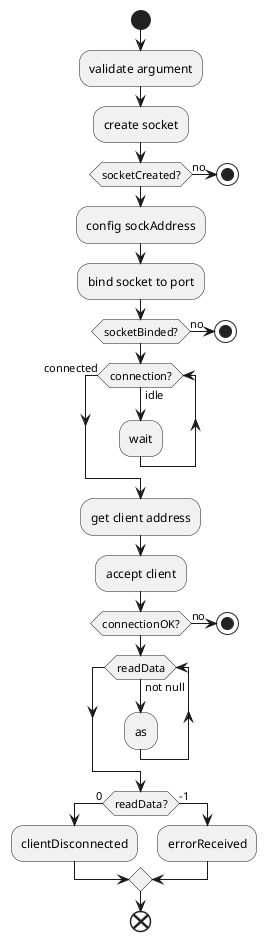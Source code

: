 /'
 ' File: activity-diag-eth.pu
 ' Project: img
 ' Author: Javier Reyes
 ' Created on: 31.08.2018
 ' 
 ' Last modified: 08.09.2018
 ' Modified by: Javier Reyes (javier.reyes.g@gmail.com)
 ' 
 ' MIT License
 ' 
 ' Copyright (c) 2018 Javier Reyes
 ' 
 ' Permission is hereby granted, free of charge, to any person obtaining a copy of
 ' this software and associated documentation files (the "Software"), to deal in
 ' the Software without restriction, including without limitation the rights to
 ' use, copy, modify, merge, publish, distribute, sublicense, and/or sell copies
 ' of the Software, and to permit persons to whom the Software is furnished to do
 ' so, subject to the following conditions:
 ' 
 ' The above copyright notice and this permission notice shall be included in all
 ' copies or substantial portions of the Software.
 ' 
 ' THE SOFTWARE IS PROVIDED "AS IS", WITHOUT WARRANTY OF ANY KIND, EXPRESS OR
 ' IMPLIED, INCLUDING BUT NOT LIMITED TO THE WARRANTIES OF MERCHANTABILITY,
 ' FITNESS FOR A PARTICULAR PURPOSE AND NONINFRINGEMENT. IN NO EVENT SHALL THE
 ' AUTHORS OR COPYRIGHT HOLDERS BE LIABLE FOR ANY CLAIM, DAMAGES OR OTHER
 ' LIABILITY, WHETHER IN AN ACTION OF CONTRACT, TORT OR OTHERWISE, ARISING FROM,
 ' OUT OF OR IN CONNECTION WITH THE SOFTWARE OR THE USE OR OTHER DEALINGS IN THE
 ' SOFTWARE.
 '/

@startuml
start

:validate argument;

:create socket;
if (socketCreated?) then (no)
    stop
endif

:config sockAddress;
:bind socket to port;
if (socketBinded?) then (no)
    stop
endif

while (connection?) is (idle)
    :wait;
endwhile (connected)

:get client address;
:accept client;
if (connectionOK?) then (no)
    stop
endif

while (readData) is (not null)
    :as;
endwhile

if (readData?) then (0)
    :clientDisconnected;
else (-1)
    :errorReceived;
endif

end
@enduml